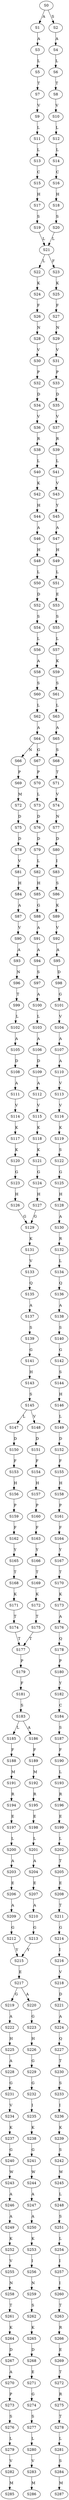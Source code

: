 strict digraph  {
	S0 -> S1 [ label = A ];
	S0 -> S2 [ label = S ];
	S1 -> S3 [ label = A ];
	S2 -> S4 [ label = A ];
	S3 -> S5 [ label = L ];
	S4 -> S6 [ label = L ];
	S5 -> S7 [ label = T ];
	S6 -> S8 [ label = T ];
	S7 -> S9 [ label = V ];
	S8 -> S10 [ label = V ];
	S9 -> S11 [ label = L ];
	S10 -> S12 [ label = L ];
	S11 -> S13 [ label = L ];
	S12 -> S14 [ label = L ];
	S13 -> S15 [ label = C ];
	S14 -> S16 [ label = C ];
	S15 -> S17 [ label = H ];
	S16 -> S18 [ label = H ];
	S17 -> S19 [ label = S ];
	S18 -> S20 [ label = S ];
	S19 -> S21 [ label = L ];
	S20 -> S21 [ label = L ];
	S21 -> S22 [ label = L ];
	S21 -> S23 [ label = F ];
	S22 -> S24 [ label = K ];
	S23 -> S25 [ label = K ];
	S24 -> S26 [ label = F ];
	S25 -> S27 [ label = F ];
	S26 -> S28 [ label = N ];
	S27 -> S29 [ label = N ];
	S28 -> S30 [ label = V ];
	S29 -> S31 [ label = V ];
	S30 -> S32 [ label = P ];
	S31 -> S33 [ label = P ];
	S32 -> S34 [ label = D ];
	S33 -> S35 [ label = D ];
	S34 -> S36 [ label = V ];
	S35 -> S37 [ label = V ];
	S36 -> S38 [ label = R ];
	S37 -> S39 [ label = R ];
	S38 -> S40 [ label = L ];
	S39 -> S41 [ label = L ];
	S40 -> S42 [ label = K ];
	S41 -> S43 [ label = V ];
	S42 -> S44 [ label = H ];
	S43 -> S45 [ label = Y ];
	S44 -> S46 [ label = A ];
	S45 -> S47 [ label = A ];
	S46 -> S48 [ label = H ];
	S47 -> S49 [ label = H ];
	S48 -> S50 [ label = L ];
	S49 -> S51 [ label = L ];
	S50 -> S52 [ label = D ];
	S51 -> S53 [ label = E ];
	S52 -> S54 [ label = S ];
	S53 -> S55 [ label = S ];
	S54 -> S56 [ label = L ];
	S55 -> S57 [ label = L ];
	S56 -> S58 [ label = A ];
	S57 -> S59 [ label = K ];
	S58 -> S60 [ label = S ];
	S59 -> S61 [ label = S ];
	S60 -> S62 [ label = L ];
	S61 -> S63 [ label = L ];
	S62 -> S64 [ label = A ];
	S63 -> S65 [ label = A ];
	S64 -> S66 [ label = N ];
	S64 -> S67 [ label = G ];
	S65 -> S68 [ label = S ];
	S66 -> S69 [ label = P ];
	S67 -> S70 [ label = P ];
	S68 -> S71 [ label = T ];
	S69 -> S72 [ label = M ];
	S70 -> S73 [ label = L ];
	S71 -> S74 [ label = V ];
	S72 -> S75 [ label = D ];
	S73 -> S76 [ label = D ];
	S74 -> S77 [ label = N ];
	S75 -> S78 [ label = D ];
	S76 -> S79 [ label = D ];
	S77 -> S80 [ label = D ];
	S78 -> S81 [ label = V ];
	S79 -> S82 [ label = L ];
	S80 -> S83 [ label = I ];
	S81 -> S84 [ label = H ];
	S82 -> S85 [ label = H ];
	S83 -> S86 [ label = S ];
	S84 -> S87 [ label = A ];
	S85 -> S88 [ label = G ];
	S86 -> S89 [ label = K ];
	S87 -> S90 [ label = V ];
	S88 -> S91 [ label = A ];
	S89 -> S92 [ label = V ];
	S90 -> S93 [ label = A ];
	S91 -> S94 [ label = A ];
	S92 -> S95 [ label = A ];
	S93 -> S96 [ label = N ];
	S94 -> S97 [ label = S ];
	S95 -> S98 [ label = D ];
	S96 -> S99 [ label = T ];
	S97 -> S100 [ label = A ];
	S98 -> S101 [ label = G ];
	S99 -> S102 [ label = L ];
	S100 -> S103 [ label = L ];
	S101 -> S104 [ label = V ];
	S102 -> S105 [ label = A ];
	S103 -> S106 [ label = A ];
	S104 -> S107 [ label = A ];
	S105 -> S108 [ label = D ];
	S106 -> S109 [ label = D ];
	S107 -> S110 [ label = A ];
	S108 -> S111 [ label = A ];
	S109 -> S112 [ label = A ];
	S110 -> S113 [ label = V ];
	S111 -> S114 [ label = V ];
	S112 -> S115 [ label = V ];
	S113 -> S116 [ label = V ];
	S114 -> S117 [ label = K ];
	S115 -> S118 [ label = K ];
	S116 -> S119 [ label = K ];
	S117 -> S120 [ label = K ];
	S118 -> S121 [ label = K ];
	S119 -> S122 [ label = S ];
	S120 -> S123 [ label = G ];
	S121 -> S124 [ label = G ];
	S122 -> S125 [ label = G ];
	S123 -> S126 [ label = H ];
	S124 -> S127 [ label = H ];
	S125 -> S128 [ label = H ];
	S126 -> S129 [ label = G ];
	S127 -> S129 [ label = G ];
	S128 -> S130 [ label = A ];
	S129 -> S131 [ label = K ];
	S130 -> S132 [ label = R ];
	S131 -> S133 [ label = V ];
	S132 -> S134 [ label = L ];
	S133 -> S135 [ label = Q ];
	S134 -> S136 [ label = Q ];
	S135 -> S137 [ label = A ];
	S136 -> S138 [ label = A ];
	S137 -> S139 [ label = S ];
	S138 -> S140 [ label = S ];
	S139 -> S141 [ label = G ];
	S140 -> S142 [ label = G ];
	S141 -> S143 [ label = H ];
	S142 -> S144 [ label = S ];
	S143 -> S145 [ label = S ];
	S144 -> S146 [ label = H ];
	S145 -> S147 [ label = L ];
	S145 -> S148 [ label = V ];
	S146 -> S149 [ label = L ];
	S147 -> S150 [ label = D ];
	S148 -> S151 [ label = D ];
	S149 -> S152 [ label = D ];
	S150 -> S153 [ label = F ];
	S151 -> S154 [ label = F ];
	S152 -> S155 [ label = F ];
	S153 -> S156 [ label = H ];
	S154 -> S157 [ label = H ];
	S155 -> S158 [ label = H ];
	S156 -> S159 [ label = P ];
	S157 -> S160 [ label = P ];
	S158 -> S161 [ label = P ];
	S159 -> S162 [ label = F ];
	S160 -> S163 [ label = F ];
	S161 -> S164 [ label = F ];
	S162 -> S165 [ label = Y ];
	S163 -> S166 [ label = Y ];
	S164 -> S167 [ label = Y ];
	S165 -> S168 [ label = T ];
	S166 -> S169 [ label = T ];
	S167 -> S170 [ label = T ];
	S168 -> S171 [ label = K ];
	S169 -> S172 [ label = K ];
	S170 -> S173 [ label = K ];
	S171 -> S174 [ label = T ];
	S172 -> S175 [ label = T ];
	S173 -> S176 [ label = A ];
	S174 -> S177 [ label = T ];
	S175 -> S177 [ label = T ];
	S176 -> S178 [ label = Q ];
	S177 -> S179 [ label = P ];
	S178 -> S180 [ label = P ];
	S179 -> S181 [ label = F ];
	S180 -> S182 [ label = Y ];
	S181 -> S183 [ label = S ];
	S182 -> S184 [ label = C ];
	S183 -> S185 [ label = L ];
	S183 -> S186 [ label = A ];
	S184 -> S187 [ label = S ];
	S185 -> S188 [ label = F ];
	S186 -> S189 [ label = F ];
	S187 -> S190 [ label = F ];
	S188 -> S191 [ label = M ];
	S189 -> S192 [ label = M ];
	S190 -> S193 [ label = L ];
	S191 -> S194 [ label = R ];
	S192 -> S195 [ label = R ];
	S193 -> S196 [ label = R ];
	S194 -> S197 [ label = E ];
	S195 -> S198 [ label = E ];
	S196 -> S199 [ label = E ];
	S197 -> S200 [ label = L ];
	S198 -> S201 [ label = L ];
	S199 -> S202 [ label = L ];
	S200 -> S203 [ label = A ];
	S201 -> S204 [ label = A ];
	S202 -> S205 [ label = T ];
	S203 -> S206 [ label = E ];
	S204 -> S207 [ label = E ];
	S205 -> S208 [ label = E ];
	S206 -> S209 [ label = A ];
	S207 -> S210 [ label = A ];
	S208 -> S211 [ label = T ];
	S209 -> S212 [ label = G ];
	S210 -> S213 [ label = G ];
	S211 -> S214 [ label = G ];
	S212 -> S215 [ label = Y ];
	S213 -> S215 [ label = Y ];
	S214 -> S216 [ label = I ];
	S215 -> S217 [ label = E ];
	S216 -> S218 [ label = V ];
	S217 -> S219 [ label = G ];
	S217 -> S220 [ label = A ];
	S218 -> S221 [ label = D ];
	S219 -> S222 [ label = A ];
	S220 -> S223 [ label = G ];
	S221 -> S224 [ label = A ];
	S222 -> S225 [ label = H ];
	S223 -> S226 [ label = H ];
	S224 -> S227 [ label = Q ];
	S225 -> S228 [ label = A ];
	S226 -> S229 [ label = G ];
	S227 -> S230 [ label = T ];
	S228 -> S231 [ label = G ];
	S229 -> S232 [ label = G ];
	S230 -> S233 [ label = S ];
	S231 -> S234 [ label = V ];
	S232 -> S235 [ label = I ];
	S233 -> S236 [ label = I ];
	S234 -> S237 [ label = K ];
	S235 -> S238 [ label = K ];
	S236 -> S239 [ label = K ];
	S237 -> S240 [ label = G ];
	S238 -> S241 [ label = G ];
	S239 -> S242 [ label = S ];
	S240 -> S243 [ label = W ];
	S241 -> S244 [ label = W ];
	S242 -> S245 [ label = W ];
	S243 -> S246 [ label = A ];
	S244 -> S247 [ label = A ];
	S245 -> S248 [ label = L ];
	S246 -> S249 [ label = A ];
	S247 -> S250 [ label = A ];
	S248 -> S251 [ label = S ];
	S249 -> S252 [ label = K ];
	S250 -> S253 [ label = K ];
	S251 -> S254 [ label = L ];
	S252 -> S255 [ label = V ];
	S253 -> S256 [ label = I ];
	S254 -> S257 [ label = I ];
	S255 -> S258 [ label = N ];
	S256 -> S259 [ label = N ];
	S257 -> S260 [ label = I ];
	S258 -> S261 [ label = T ];
	S259 -> S262 [ label = S ];
	S260 -> S263 [ label = T ];
	S261 -> S264 [ label = K ];
	S262 -> S265 [ label = K ];
	S263 -> S266 [ label = R ];
	S264 -> S267 [ label = D ];
	S265 -> S268 [ label = D ];
	S266 -> S269 [ label = E ];
	S267 -> S270 [ label = A ];
	S268 -> S271 [ label = E ];
	S269 -> S272 [ label = T ];
	S270 -> S273 [ label = P ];
	S271 -> S274 [ label = G ];
	S272 -> S275 [ label = R ];
	S273 -> S276 [ label = S ];
	S274 -> S277 [ label = S ];
	S275 -> S278 [ label = T ];
	S276 -> S279 [ label = L ];
	S277 -> S280 [ label = L ];
	S278 -> S281 [ label = L ];
	S279 -> S282 [ label = V ];
	S280 -> S283 [ label = V ];
	S281 -> S284 [ label = S ];
	S282 -> S285 [ label = M ];
	S283 -> S286 [ label = M ];
	S284 -> S287 [ label = M ];
}
